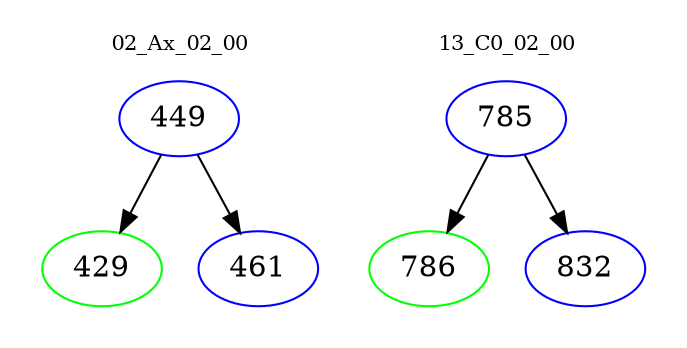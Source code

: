 digraph{
subgraph cluster_0 {
color = white
label = "02_Ax_02_00";
fontsize=10;
T0_449 [label="449", color="blue"]
T0_449 -> T0_429 [color="black"]
T0_429 [label="429", color="green"]
T0_449 -> T0_461 [color="black"]
T0_461 [label="461", color="blue"]
}
subgraph cluster_1 {
color = white
label = "13_C0_02_00";
fontsize=10;
T1_785 [label="785", color="blue"]
T1_785 -> T1_786 [color="black"]
T1_786 [label="786", color="green"]
T1_785 -> T1_832 [color="black"]
T1_832 [label="832", color="blue"]
}
}
